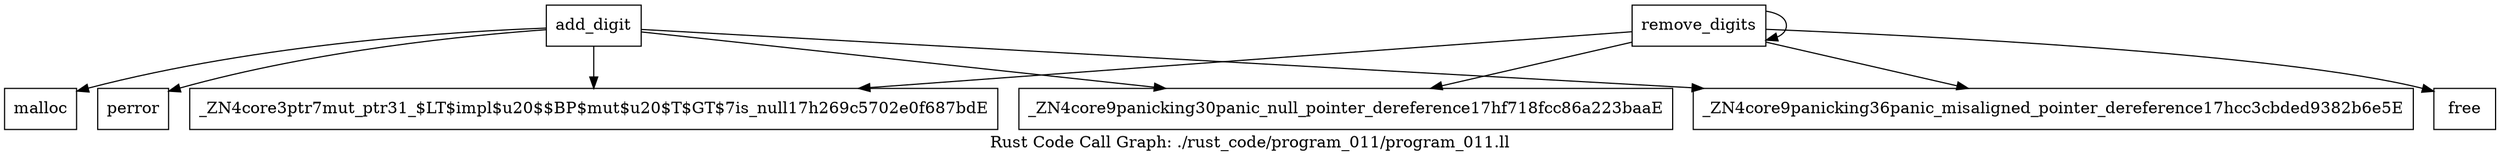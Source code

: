 digraph "Rust Code Call Graph: ./rust_code/program_011/program_011.ll" {
	label="Rust Code Call Graph: ./rust_code/program_011/program_011.ll";

	Node0x5576316fe650 [shape=record,label="{_ZN4core3ptr7mut_ptr31_$LT$impl$u20$$BP$mut$u20$T$GT$7is_null17h269c5702e0f687bdE}"];
	Node0x5576316ffd20 [shape=record,label="{add_digit}"];
	Node0x5576316ffd20 -> Node0x5576316fe650;
	Node0x5576316ffd20 -> Node0x557631700f40;
	Node0x5576316ffd20 -> Node0x557631703c20;
	Node0x5576316ffd20 -> Node0x5576317029c0;
	Node0x5576316ffd20 -> Node0x557631706ef0;
	Node0x5576317093a0 [shape=record,label="{remove_digits}"];
	Node0x5576317093a0 -> Node0x5576316fe650;
	Node0x5576317093a0 -> Node0x5576317029c0;
	Node0x5576317093a0 -> Node0x557631703c20;
	Node0x5576317093a0 -> Node0x5576317093a0;
	Node0x5576317093a0 -> Node0x55763170afd0;
	Node0x5576317029c0 [shape=record,label="{_ZN4core9panicking36panic_misaligned_pointer_dereference17hcc3cbded9382b6e5E}"];
	Node0x557631703c20 [shape=record,label="{_ZN4core9panicking30panic_null_pointer_dereference17hf718fcc86a223baaE}"];
	Node0x557631700f40 [shape=record,label="{malloc}"];
	Node0x557631706ef0 [shape=record,label="{perror}"];
	Node0x55763170afd0 [shape=record,label="{free}"];
}
